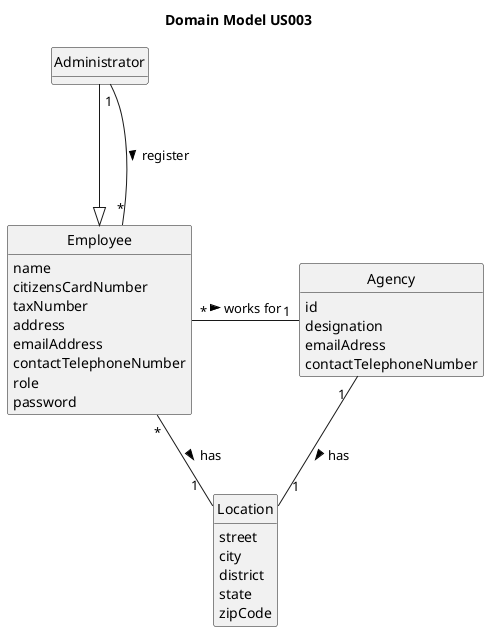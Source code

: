 @startuml
skinparam monochrome true
skinparam packageStyle rectangle
skinparam shadowing false

skinparam classAttributeIconSize 0

hide circle
hide methods

title Domain Model US003

class Administrator {
}

class Employee {
     name
     citizensCardNumber
     taxNumber
     address
     emailAddress
     contactTelephoneNumber
     role
     password
}

class Agency {
     id
     designation
     emailAdress
     contactTelephoneNumber
}

class Location {
     street
     city
     district
     state
     zipCode
}
Administrator --|> Employee
Administrator "1" --- "*" Employee : register >
Employee "*" - "1" Agency : works for >
Employee "*" - "1  " Location : has >
Agency "1  " -- "  1" Location : has >
@enduml